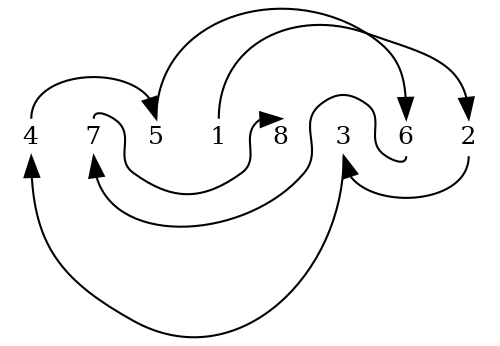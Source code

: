 digraph {
    rankdir=LR
    ranksep=0.05
    edge[style=invis]
    node[shape=none, width=0.3, height=0, fontsize=12, margin=0.02]
    4 -> 7 -> 5 -> 1 -> 8 -> 3 -> 6 -> 2

    edge[style=solid, weight=0]
    1:n -> 2:n
    2:s -> 3:s -> 4:s
    4:n -> 5:n -> 6:n
    6:s -> 7:s
    7:n -> 8:n
}
